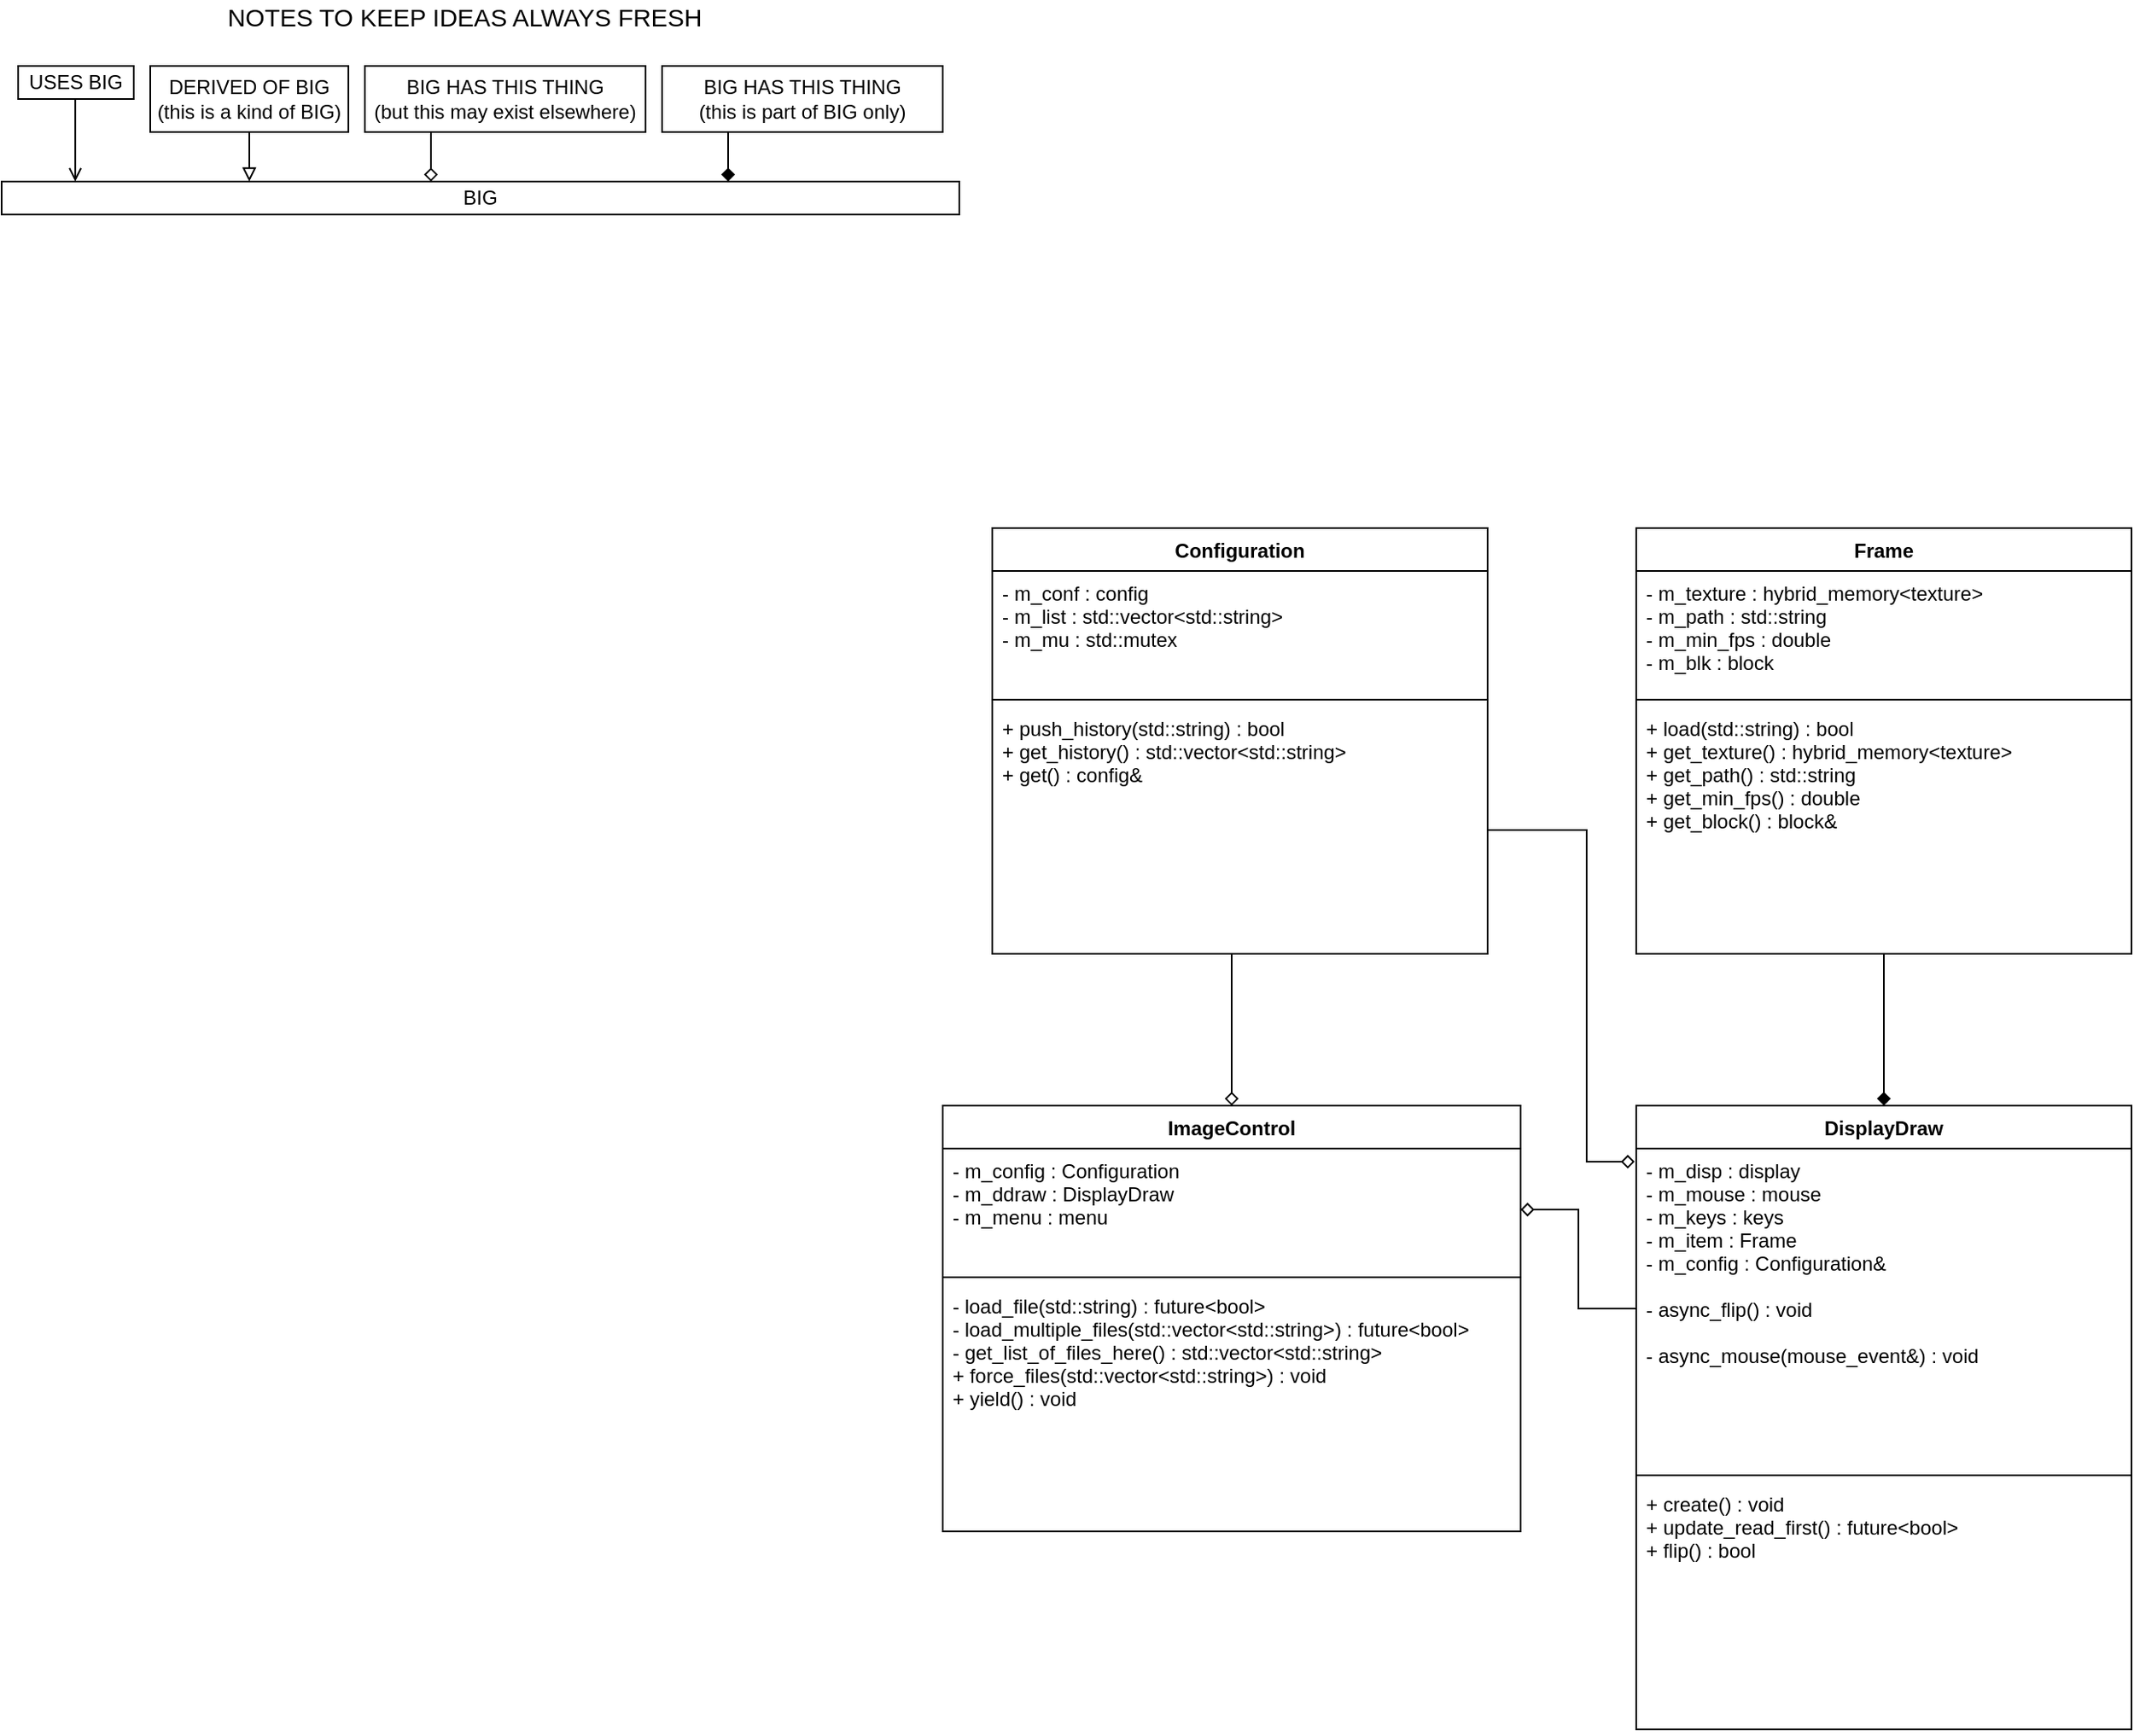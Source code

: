 <mxfile version="15.8.8" type="device"><diagram id="G3GMEahRvKxXbYZtsd3W" name="Page-1"><mxGraphModel dx="3036" dy="1925" grid="1" gridSize="10" guides="1" tooltips="1" connect="1" arrows="1" fold="1" page="1" pageScale="1" pageWidth="827" pageHeight="1169" math="0" shadow="0"><root><mxCell id="0"/><mxCell id="1" parent="0"/><mxCell id="PNjH81xLu7cLBIuXPPds-1" value="DisplayDraw" style="swimlane;fontStyle=1;align=center;verticalAlign=top;childLayout=stackLayout;horizontal=1;startSize=26;horizontalStack=0;resizeParent=1;resizeParentMax=0;resizeLast=0;collapsible=1;marginBottom=0;" parent="1" vertex="1"><mxGeometry x="-410" y="-70" width="300" height="378" as="geometry"/></mxCell><mxCell id="PNjH81xLu7cLBIuXPPds-2" value="- m_disp : display&#10;- m_mouse : mouse&#10;- m_keys : keys&#10;- m_item : Frame&#10;- m_config : Configuration&amp;&#10;&#10;- async_flip() : void&#10;&#10;- async_mouse(mouse_event&amp;) : void" style="text;strokeColor=none;fillColor=none;align=left;verticalAlign=top;spacingLeft=4;spacingRight=4;overflow=hidden;rotatable=0;points=[[0,0.5],[1,0.5]];portConstraint=eastwest;" parent="PNjH81xLu7cLBIuXPPds-1" vertex="1"><mxGeometry y="26" width="300" height="194" as="geometry"/></mxCell><mxCell id="PNjH81xLu7cLBIuXPPds-3" value="" style="line;strokeWidth=1;fillColor=none;align=left;verticalAlign=middle;spacingTop=-1;spacingLeft=3;spacingRight=3;rotatable=0;labelPosition=right;points=[];portConstraint=eastwest;" parent="PNjH81xLu7cLBIuXPPds-1" vertex="1"><mxGeometry y="220" width="300" height="8" as="geometry"/></mxCell><mxCell id="PNjH81xLu7cLBIuXPPds-4" value="+ create() : void&#10;+ update_read_first() : future&lt;bool&gt;&#10;+ flip() : bool" style="text;strokeColor=none;fillColor=none;align=left;verticalAlign=top;spacingLeft=4;spacingRight=4;overflow=hidden;rotatable=0;points=[[0,0.5],[1,0.5]];portConstraint=eastwest;" parent="PNjH81xLu7cLBIuXPPds-1" vertex="1"><mxGeometry y="228" width="300" height="150" as="geometry"/></mxCell><mxCell id="PNjH81xLu7cLBIuXPPds-5" value="Frame" style="swimlane;fontStyle=1;align=center;verticalAlign=top;childLayout=stackLayout;horizontal=1;startSize=26;horizontalStack=0;resizeParent=1;resizeParentMax=0;resizeLast=0;collapsible=1;marginBottom=0;" parent="1" vertex="1"><mxGeometry x="-410" y="-420" width="300" height="258" as="geometry"/></mxCell><mxCell id="PNjH81xLu7cLBIuXPPds-6" value="- m_texture : hybrid_memory&lt;texture&gt;&#10;- m_path : std::string&#10;- m_min_fps : double&#10;- m_blk : block" style="text;strokeColor=none;fillColor=none;align=left;verticalAlign=top;spacingLeft=4;spacingRight=4;overflow=hidden;rotatable=0;points=[[0,0.5],[1,0.5]];portConstraint=eastwest;" parent="PNjH81xLu7cLBIuXPPds-5" vertex="1"><mxGeometry y="26" width="300" height="74" as="geometry"/></mxCell><mxCell id="PNjH81xLu7cLBIuXPPds-7" value="" style="line;strokeWidth=1;fillColor=none;align=left;verticalAlign=middle;spacingTop=-1;spacingLeft=3;spacingRight=3;rotatable=0;labelPosition=right;points=[];portConstraint=eastwest;" parent="PNjH81xLu7cLBIuXPPds-5" vertex="1"><mxGeometry y="100" width="300" height="8" as="geometry"/></mxCell><mxCell id="PNjH81xLu7cLBIuXPPds-8" value="+ load(std::string) : bool&#10;+ get_texture() : hybrid_memory&lt;texture&gt;&#10;+ get_path() : std::string&#10;+ get_min_fps() : double&#10;+ get_block() : block&amp;" style="text;strokeColor=none;fillColor=none;align=left;verticalAlign=top;spacingLeft=4;spacingRight=4;overflow=hidden;rotatable=0;points=[[0,0.5],[1,0.5]];portConstraint=eastwest;" parent="PNjH81xLu7cLBIuXPPds-5" vertex="1"><mxGeometry y="108" width="300" height="150" as="geometry"/></mxCell><mxCell id="PNjH81xLu7cLBIuXPPds-9" style="edgeStyle=orthogonalEdgeStyle;rounded=0;orthogonalLoop=1;jettySize=auto;html=1;entryX=0.5;entryY=0;entryDx=0;entryDy=0;endArrow=diamond;endFill=1;" parent="1" source="PNjH81xLu7cLBIuXPPds-8" target="PNjH81xLu7cLBIuXPPds-1" edge="1"><mxGeometry relative="1" as="geometry"><Array as="points"><mxPoint x="-260" y="-150"/><mxPoint x="-260" y="-150"/></Array></mxGeometry></mxCell><mxCell id="PNjH81xLu7cLBIuXPPds-10" value="Configuration" style="swimlane;fontStyle=1;align=center;verticalAlign=top;childLayout=stackLayout;horizontal=1;startSize=26;horizontalStack=0;resizeParent=1;resizeParentMax=0;resizeLast=0;collapsible=1;marginBottom=0;" parent="1" vertex="1"><mxGeometry x="-800" y="-420" width="300" height="258" as="geometry"/></mxCell><mxCell id="PNjH81xLu7cLBIuXPPds-11" value="- m_conf : config&#10;- m_list : std::vector&lt;std::string&gt;&#10;- m_mu : std::mutex" style="text;strokeColor=none;fillColor=none;align=left;verticalAlign=top;spacingLeft=4;spacingRight=4;overflow=hidden;rotatable=0;points=[[0,0.5],[1,0.5]];portConstraint=eastwest;" parent="PNjH81xLu7cLBIuXPPds-10" vertex="1"><mxGeometry y="26" width="300" height="74" as="geometry"/></mxCell><mxCell id="PNjH81xLu7cLBIuXPPds-12" value="" style="line;strokeWidth=1;fillColor=none;align=left;verticalAlign=middle;spacingTop=-1;spacingLeft=3;spacingRight=3;rotatable=0;labelPosition=right;points=[];portConstraint=eastwest;" parent="PNjH81xLu7cLBIuXPPds-10" vertex="1"><mxGeometry y="100" width="300" height="8" as="geometry"/></mxCell><mxCell id="PNjH81xLu7cLBIuXPPds-13" value="+ push_history(std::string) : bool&#10;+ get_history() : std::vector&lt;std::string&gt;&#10;+ get() : config&amp;" style="text;strokeColor=none;fillColor=none;align=left;verticalAlign=top;spacingLeft=4;spacingRight=4;overflow=hidden;rotatable=0;points=[[0,0.5],[1,0.5]];portConstraint=eastwest;" parent="PNjH81xLu7cLBIuXPPds-10" vertex="1"><mxGeometry y="108" width="300" height="150" as="geometry"/></mxCell><mxCell id="PNjH81xLu7cLBIuXPPds-14" value="" style="endArrow=open;html=1;rounded=0;endFill=0;" parent="1" edge="1"><mxGeometry width="50" height="50" relative="1" as="geometry"><mxPoint x="-1355.42" y="-680" as="sourcePoint"/><mxPoint x="-1355.42" y="-630" as="targetPoint"/></mxGeometry></mxCell><mxCell id="PNjH81xLu7cLBIuXPPds-15" value="" style="endArrow=block;html=1;rounded=0;endFill=0;exitX=0.5;exitY=1;exitDx=0;exitDy=0;" parent="1" source="PNjH81xLu7cLBIuXPPds-18" edge="1"><mxGeometry width="50" height="50" relative="1" as="geometry"><mxPoint x="-1250" y="-680" as="sourcePoint"/><mxPoint x="-1250" y="-630" as="targetPoint"/></mxGeometry></mxCell><mxCell id="PNjH81xLu7cLBIuXPPds-16" value="BIG" style="whiteSpace=wrap;html=1;strokeColor=default;" parent="1" vertex="1"><mxGeometry x="-1400" y="-630" width="580" height="20" as="geometry"/></mxCell><mxCell id="PNjH81xLu7cLBIuXPPds-17" value="USES BIG" style="whiteSpace=wrap;html=1;strokeColor=default;" parent="1" vertex="1"><mxGeometry x="-1390" y="-700" width="70" height="20" as="geometry"/></mxCell><mxCell id="PNjH81xLu7cLBIuXPPds-18" value="DERIVED OF BIG&lt;br&gt;(this is a kind of BIG)" style="whiteSpace=wrap;html=1;strokeColor=default;" parent="1" vertex="1"><mxGeometry x="-1310" y="-700" width="120" height="40" as="geometry"/></mxCell><mxCell id="PNjH81xLu7cLBIuXPPds-19" style="edgeStyle=orthogonalEdgeStyle;rounded=0;orthogonalLoop=1;jettySize=auto;html=1;endArrow=diamond;endFill=0;" parent="1" source="PNjH81xLu7cLBIuXPPds-20" edge="1"><mxGeometry relative="1" as="geometry"><mxPoint x="-1140.0" y="-630" as="targetPoint"/><Array as="points"><mxPoint x="-1140" y="-650"/><mxPoint x="-1140" y="-650"/></Array></mxGeometry></mxCell><mxCell id="PNjH81xLu7cLBIuXPPds-20" value="BIG HAS THIS THING&lt;br&gt;(but this may exist elsewhere)" style="whiteSpace=wrap;html=1;strokeColor=default;" parent="1" vertex="1"><mxGeometry x="-1180" y="-700" width="170" height="40" as="geometry"/></mxCell><mxCell id="PNjH81xLu7cLBIuXPPds-21" style="edgeStyle=orthogonalEdgeStyle;rounded=0;orthogonalLoop=1;jettySize=auto;html=1;endArrow=diamond;endFill=1;" parent="1" source="PNjH81xLu7cLBIuXPPds-22" edge="1"><mxGeometry relative="1" as="geometry"><mxPoint x="-960.0" y="-630" as="targetPoint"/><Array as="points"><mxPoint x="-960" y="-650"/><mxPoint x="-960" y="-650"/></Array></mxGeometry></mxCell><mxCell id="PNjH81xLu7cLBIuXPPds-22" value="BIG HAS THIS THING&lt;br&gt;(this is part of BIG only)" style="whiteSpace=wrap;html=1;strokeColor=default;" parent="1" vertex="1"><mxGeometry x="-1000" y="-700" width="170" height="40" as="geometry"/></mxCell><mxCell id="PNjH81xLu7cLBIuXPPds-23" value="&lt;font style=&quot;font-size: 15px&quot;&gt;NOTES TO KEEP IDEAS ALWAYS FRESH&lt;/font&gt;" style="text;html=1;align=center;verticalAlign=middle;resizable=0;points=[];autosize=1;strokeColor=none;fillColor=none;" parent="1" vertex="1"><mxGeometry x="-1270" y="-740" width="300" height="20" as="geometry"/></mxCell><mxCell id="Dr_BpoX8RYdnN1NSC3IM-1" value="ImageControl" style="swimlane;fontStyle=1;align=center;verticalAlign=top;childLayout=stackLayout;horizontal=1;startSize=26;horizontalStack=0;resizeParent=1;resizeParentMax=0;resizeLast=0;collapsible=1;marginBottom=0;" parent="1" vertex="1"><mxGeometry x="-830" y="-70" width="350" height="258" as="geometry"/></mxCell><mxCell id="Dr_BpoX8RYdnN1NSC3IM-2" value="- m_config : Configuration&#10;- m_ddraw : DisplayDraw&#10;- m_menu : menu" style="text;strokeColor=none;fillColor=none;align=left;verticalAlign=top;spacingLeft=4;spacingRight=4;overflow=hidden;rotatable=0;points=[[0,0.5],[1,0.5]];portConstraint=eastwest;" parent="Dr_BpoX8RYdnN1NSC3IM-1" vertex="1"><mxGeometry y="26" width="350" height="74" as="geometry"/></mxCell><mxCell id="Dr_BpoX8RYdnN1NSC3IM-3" value="" style="line;strokeWidth=1;fillColor=none;align=left;verticalAlign=middle;spacingTop=-1;spacingLeft=3;spacingRight=3;rotatable=0;labelPosition=right;points=[];portConstraint=eastwest;" parent="Dr_BpoX8RYdnN1NSC3IM-1" vertex="1"><mxGeometry y="100" width="350" height="8" as="geometry"/></mxCell><mxCell id="Dr_BpoX8RYdnN1NSC3IM-4" value="- load_file(std::string) : future&lt;bool&gt;&#10;- load_multiple_files(std::vector&lt;std::string&gt;) : future&lt;bool&gt;&#10;- get_list_of_files_here() : std::vector&lt;std::string&gt;&#10;+ force_files(std::vector&lt;std::string&gt;) : void&#10;+ yield() : void" style="text;strokeColor=none;fillColor=none;align=left;verticalAlign=top;spacingLeft=4;spacingRight=4;overflow=hidden;rotatable=0;points=[[0,0.5],[1,0.5]];portConstraint=eastwest;" parent="Dr_BpoX8RYdnN1NSC3IM-1" vertex="1"><mxGeometry y="108" width="350" height="150" as="geometry"/></mxCell><mxCell id="Dr_BpoX8RYdnN1NSC3IM-5" style="edgeStyle=orthogonalEdgeStyle;rounded=0;orthogonalLoop=1;jettySize=auto;html=1;entryX=0.5;entryY=0;entryDx=0;entryDy=0;endArrow=diamond;endFill=0;" parent="1" source="PNjH81xLu7cLBIuXPPds-13" target="Dr_BpoX8RYdnN1NSC3IM-1" edge="1"><mxGeometry relative="1" as="geometry"><Array as="points"><mxPoint x="-655" y="-120"/><mxPoint x="-655" y="-120"/></Array></mxGeometry></mxCell><mxCell id="Dr_BpoX8RYdnN1NSC3IM-6" style="edgeStyle=orthogonalEdgeStyle;rounded=0;orthogonalLoop=1;jettySize=auto;html=1;entryX=1;entryY=0.5;entryDx=0;entryDy=0;endArrow=diamond;endFill=0;" parent="1" source="PNjH81xLu7cLBIuXPPds-2" target="Dr_BpoX8RYdnN1NSC3IM-2" edge="1"><mxGeometry relative="1" as="geometry"/></mxCell><mxCell id="Dr_BpoX8RYdnN1NSC3IM-12" style="edgeStyle=orthogonalEdgeStyle;rounded=0;orthogonalLoop=1;jettySize=auto;html=1;entryX=-0.003;entryY=0.041;entryDx=0;entryDy=0;entryPerimeter=0;endArrow=diamond;endFill=0;" parent="1" source="PNjH81xLu7cLBIuXPPds-13" target="PNjH81xLu7cLBIuXPPds-2" edge="1"><mxGeometry relative="1" as="geometry"><Array as="points"><mxPoint x="-440" y="-237"/><mxPoint x="-440" y="-36"/></Array></mxGeometry></mxCell></root></mxGraphModel></diagram></mxfile>